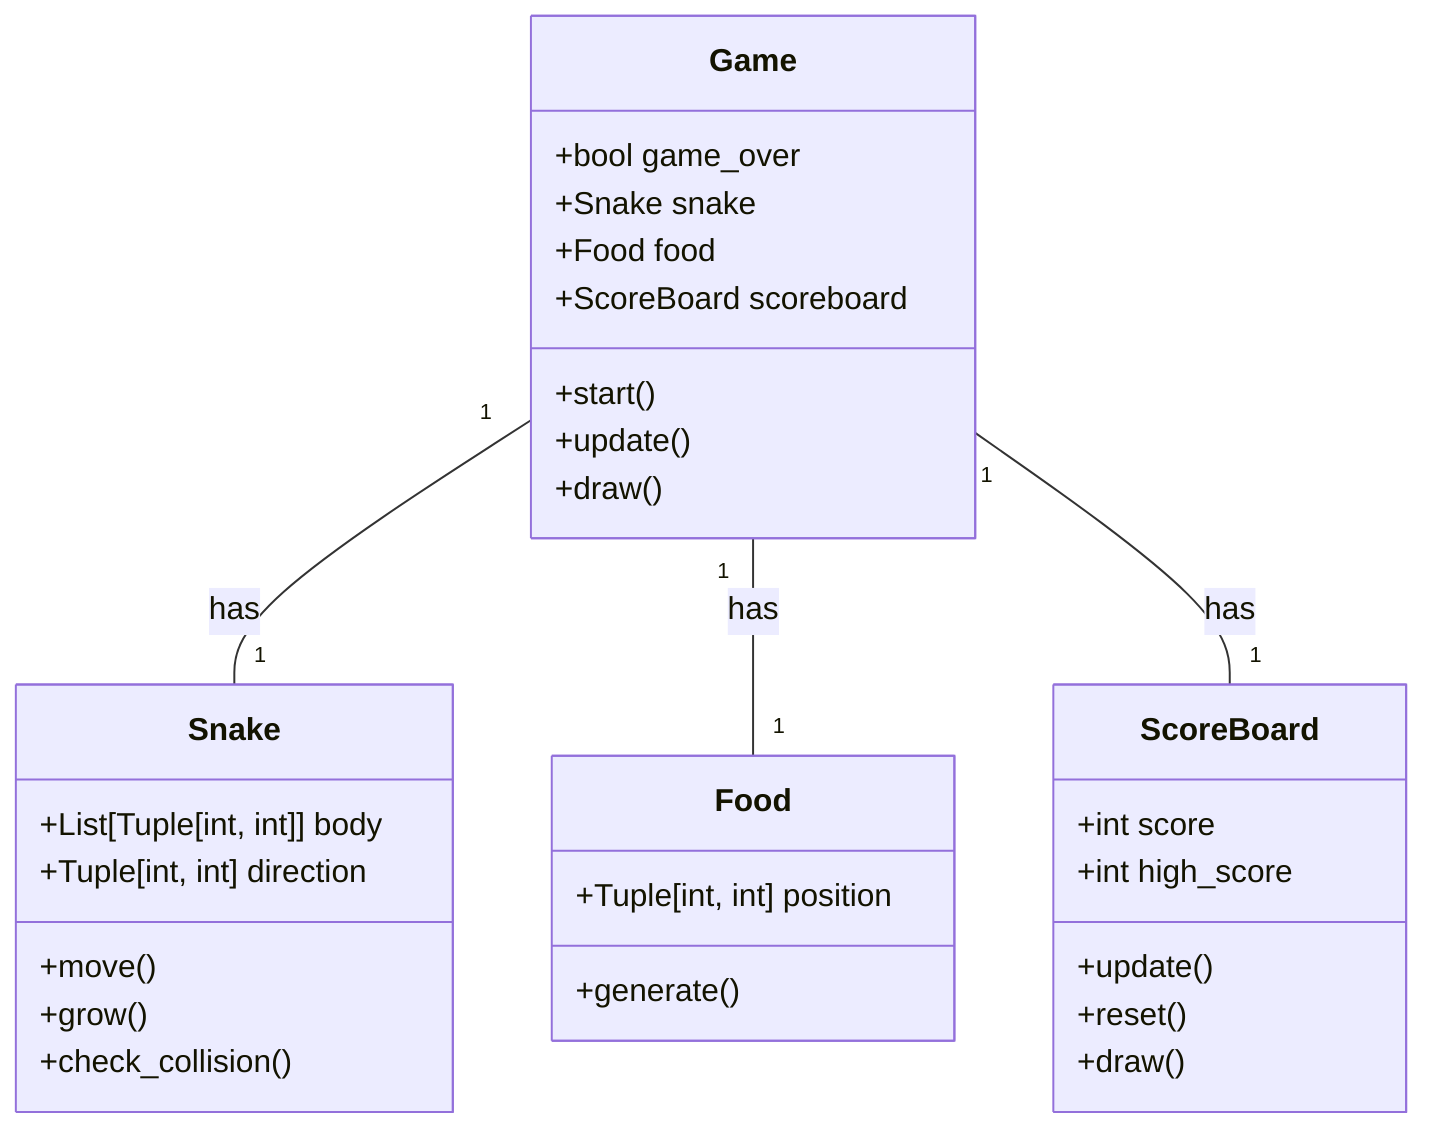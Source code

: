 classDiagram
    class Game{
        +bool game_over
        +Snake snake
        +Food food
        +ScoreBoard scoreboard
        +start()
        +update()
        +draw()
    }
    class Snake{
        +List[Tuple[int, int]] body
        +Tuple[int, int] direction
        +move()
        +grow()
        +check_collision()
    }
    class Food{
        +Tuple[int, int] position
        +generate()
    }
    class ScoreBoard{
        +int score
        +int high_score
        +update()
        +reset()
        +draw()
    }
    Game "1" -- "1" Snake: has
    Game "1" -- "1" Food: has
    Game "1" -- "1" ScoreBoard: has